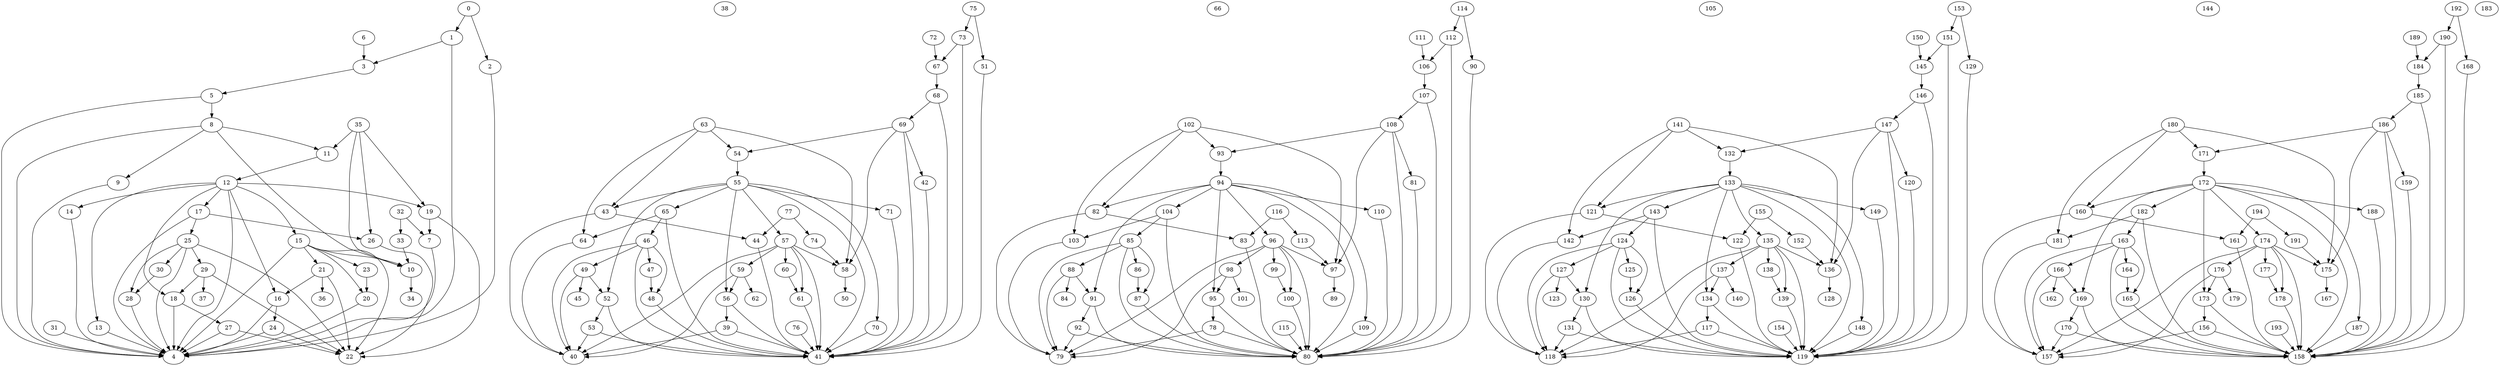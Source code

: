 strict digraph "G" {
0 [weight=5];
1 [weight=3];
2 [weight=4];
3 [weight=3];
4 [weight=4];
5 [weight=4];
6 [weight=3];
7 [weight=5];
8 [weight=4];
9 [weight=3];
10 [weight=4];
11 [weight=3];
12 [weight=1];
13 [weight=3];
14 [weight=2];
15 [weight=3];
16 [weight=3];
17 [weight=4];
18 [weight=4];
19 [weight=2];
20 [weight=6];
21 [weight=3];
22 [weight=2];
23 [weight=5];
24 [weight=4];
25 [weight=3];
26 [weight=3];
27 [weight=4];
28 [weight=4];
29 [weight=4];
30 [weight=3];
31 [weight=7];
32 [weight=4];
33 [weight=4];
34 [weight=4];
35 [weight=3];
36 [weight=4];
37 [weight=4];
38 [weight=2];
39 [weight=2];
40 [weight=3];
41 [weight=4];
42 [weight=2];
43 [weight=3];
44 [weight=5];
45 [weight=3];
46 [weight=3];
47 [weight=5];
48 [weight=4];
49 [weight=5];
50 [weight=4];
51 [weight=2];
52 [weight=5];
53 [weight=7];
54 [weight=4];
55 [weight=4];
56 [weight=3];
57 [weight=3];
58 [weight=6];
59 [weight=5];
60 [weight=4];
61 [weight=4];
62 [weight=2];
63 [weight=2];
64 [weight=3];
65 [weight=2];
66 [weight=4];
67 [weight=4];
68 [weight=5];
69 [weight=3];
70 [weight=5];
71 [weight=3];
72 [weight=5];
73 [weight=4];
74 [weight=6];
75 [weight=3];
76 [weight=4];
77 [weight=3];
78 [weight=4];
79 [weight=4];
80 [weight=3];
81 [weight=3];
82 [weight=3];
83 [weight=4];
84 [weight=3];
85 [weight=3];
86 [weight=5];
87 [weight=3];
88 [weight=3];
89 [weight=1];
90 [weight=3];
91 [weight=4];
92 [weight=3];
93 [weight=3];
94 [weight=3];
95 [weight=3];
96 [weight=5];
97 [weight=3];
98 [weight=5];
99 [weight=5];
100 [weight=2];
101 [weight=5];
102 [weight=2];
103 [weight=3];
104 [weight=4];
105 [weight=5];
106 [weight=5];
107 [weight=3];
108 [weight=3];
109 [weight=3];
110 [weight=5];
111 [weight=3];
112 [weight=4];
113 [weight=4];
114 [weight=2];
115 [weight=4];
116 [weight=3];
117 [weight=2];
118 [weight=4];
119 [weight=1];
120 [weight=2];
121 [weight=2];
122 [weight=3];
123 [weight=4];
124 [weight=4];
125 [weight=2];
126 [weight=6];
127 [weight=4];
128 [weight=4];
129 [weight=4];
130 [weight=3];
131 [weight=2];
132 [weight=3];
133 [weight=5];
134 [weight=2];
135 [weight=5];
136 [weight=2];
137 [weight=4];
138 [weight=5];
139 [weight=3];
140 [weight=3];
141 [weight=4];
142 [weight=3];
143 [weight=4];
144 [weight=3];
145 [weight=4];
146 [weight=2];
147 [weight=4];
148 [weight=3];
149 [weight=5];
150 [weight=4];
151 [weight=3];
152 [weight=3];
153 [weight=4];
154 [weight=3];
155 [weight=3];
156 [weight=4];
157 [weight=5];
158 [weight=3];
159 [weight=3];
160 [weight=4];
161 [weight=3];
162 [weight=2];
163 [weight=5];
164 [weight=3];
165 [weight=3];
166 [weight=5];
167 [weight=3];
168 [weight=3];
169 [weight=6];
170 [weight=3];
171 [weight=5];
172 [weight=3];
173 [weight=4];
174 [weight=4];
175 [weight=3];
176 [weight=2];
177 [weight=3];
178 [weight=5];
179 [weight=4];
180 [weight=4];
181 [weight=1];
182 [weight=3];
183 [weight=4];
184 [weight=3];
185 [weight=2];
186 [weight=3];
187 [weight=5];
188 [weight=3];
189 [weight=3];
190 [weight=3];
191 [weight=5];
192 [weight=3];
193 [weight=2];
194 [weight=3];
0 -> 1 [size=3];
0 -> 2 [size=3];
1 -> 3 [size=3];
1 -> 4 [size=2];
2 -> 4 [size=1];
3 -> 5 [size=1];
5 -> 4 [size=1];
5 -> 8 [size=2];
6 -> 3 [size=2];
7 -> 4 [size=2];
8 -> 4 [size=2];
8 -> 9 [size=2];
8 -> 10 [size=4];
8 -> 11 [size=3];
9 -> 4 [size=1];
10 -> 34 [size=4];
11 -> 12 [size=2];
12 -> 4 [size=2];
12 -> 13 [size=2];
12 -> 14 [size=3];
12 -> 15 [size=2];
12 -> 16 [size=4];
12 -> 17 [size=3];
12 -> 18 [size=1];
12 -> 19 [size=3];
13 -> 4 [size=3];
14 -> 4 [size=2];
15 -> 4 [size=1];
15 -> 20 [size=2];
15 -> 10 [size=3];
15 -> 21 [size=2];
15 -> 22 [size=3];
15 -> 23 [size=1];
16 -> 4 [size=3];
16 -> 24 [size=3];
17 -> 4 [size=4];
17 -> 25 [size=3];
17 -> 26 [size=2];
18 -> 4 [size=1];
18 -> 27 [size=4];
19 -> 7 [size=2];
19 -> 22 [size=3];
20 -> 4 [size=2];
21 -> 16 [size=3];
21 -> 22 [size=4];
21 -> 36 [size=3];
23 -> 20 [size=3];
24 -> 4 [size=4];
24 -> 22 [size=2];
25 -> 4 [size=2];
25 -> 28 [size=2];
25 -> 29 [size=2];
25 -> 22 [size=3];
25 -> 30 [size=3];
26 -> 22 [size=3];
27 -> 4 [size=3];
27 -> 22 [size=3];
28 -> 4 [size=1];
29 -> 18 [size=3];
29 -> 22 [size=4];
29 -> 37 [size=3];
30 -> 28 [size=3];
31 -> 4 [size=2];
32 -> 7 [size=2];
32 -> 33 [size=4];
33 -> 10 [size=2];
35 -> 19 [size=4];
35 -> 10 [size=3];
35 -> 11 [size=3];
35 -> 26 [size=3];
39 -> 40 [size=3];
39 -> 41 [size=2];
42 -> 41 [size=2];
43 -> 40 [size=3];
43 -> 44 [size=3];
44 -> 41 [size=4];
46 -> 40 [size=1];
46 -> 47 [size=2];
46 -> 48 [size=3];
46 -> 49 [size=3];
46 -> 41 [size=1];
47 -> 48 [size=4];
48 -> 41 [size=3];
49 -> 40 [size=3];
49 -> 45 [size=2];
49 -> 52 [size=2];
51 -> 41 [size=1];
52 -> 41 [size=2];
52 -> 53 [size=4];
53 -> 40 [size=2];
53 -> 41 [size=2];
54 -> 55 [size=3];
55 -> 43 [size=3];
55 -> 52 [size=3];
55 -> 56 [size=4];
55 -> 57 [size=3];
55 -> 65 [size=2];
55 -> 41 [size=1];
55 -> 70 [size=3];
55 -> 71 [size=3];
56 -> 39 [size=3];
56 -> 41 [size=3];
57 -> 40 [size=4];
57 -> 58 [size=3];
57 -> 59 [size=4];
57 -> 41 [size=4];
57 -> 60 [size=1];
57 -> 61 [size=3];
58 -> 50 [size=2];
59 -> 40 [size=2];
59 -> 56 [size=4];
59 -> 62 [size=3];
60 -> 61 [size=4];
61 -> 41 [size=1];
63 -> 43 [size=3];
63 -> 54 [size=3];
63 -> 58 [size=1];
63 -> 64 [size=2];
64 -> 40 [size=1];
65 -> 46 [size=1];
65 -> 64 [size=1];
65 -> 41 [size=1];
67 -> 68 [size=5];
68 -> 41 [size=3];
68 -> 69 [size=2];
69 -> 42 [size=2];
69 -> 54 [size=3];
69 -> 58 [size=2];
69 -> 41 [size=2];
70 -> 41 [size=2];
71 -> 41 [size=2];
72 -> 67 [size=1];
73 -> 67 [size=2];
73 -> 41 [size=2];
74 -> 58 [size=3];
75 -> 51 [size=2];
75 -> 73 [size=2];
76 -> 41 [size=3];
77 -> 44 [size=2];
77 -> 74 [size=1];
78 -> 79 [size=2];
78 -> 80 [size=3];
81 -> 80 [size=3];
82 -> 79 [size=1];
82 -> 83 [size=3];
83 -> 80 [size=3];
85 -> 79 [size=2];
85 -> 86 [size=1];
85 -> 87 [size=3];
85 -> 88 [size=3];
85 -> 80 [size=1];
86 -> 87 [size=2];
87 -> 80 [size=1];
88 -> 79 [size=2];
88 -> 84 [size=2];
88 -> 91 [size=3];
90 -> 80 [size=2];
91 -> 80 [size=3];
91 -> 92 [size=2];
92 -> 79 [size=3];
92 -> 80 [size=3];
93 -> 94 [size=2];
94 -> 82 [size=2];
94 -> 91 [size=2];
94 -> 95 [size=3];
94 -> 96 [size=3];
94 -> 104 [size=5];
94 -> 80 [size=3];
94 -> 109 [size=3];
94 -> 110 [size=3];
95 -> 78 [size=1];
95 -> 80 [size=3];
96 -> 79 [size=4];
96 -> 97 [size=2];
96 -> 98 [size=3];
96 -> 80 [size=2];
96 -> 99 [size=2];
96 -> 100 [size=2];
97 -> 89 [size=4];
98 -> 79 [size=3];
98 -> 95 [size=2];
98 -> 101 [size=2];
99 -> 100 [size=2];
100 -> 80 [size=4];
102 -> 82 [size=2];
102 -> 93 [size=3];
102 -> 97 [size=3];
102 -> 103 [size=4];
103 -> 79 [size=2];
104 -> 85 [size=1];
104 -> 103 [size=2];
104 -> 80 [size=3];
106 -> 107 [size=2];
107 -> 80 [size=1];
107 -> 108 [size=3];
108 -> 81 [size=4];
108 -> 93 [size=2];
108 -> 97 [size=3];
108 -> 80 [size=3];
109 -> 80 [size=3];
110 -> 80 [size=2];
111 -> 106 [size=2];
112 -> 106 [size=3];
112 -> 80 [size=4];
113 -> 97 [size=1];
114 -> 90 [size=2];
114 -> 112 [size=1];
115 -> 80 [size=4];
116 -> 83 [size=3];
116 -> 113 [size=1];
117 -> 118 [size=2];
117 -> 119 [size=4];
120 -> 119 [size=4];
121 -> 118 [size=2];
121 -> 122 [size=3];
122 -> 119 [size=3];
124 -> 118 [size=2];
124 -> 125 [size=2];
124 -> 126 [size=2];
124 -> 127 [size=3];
124 -> 119 [size=2];
125 -> 126 [size=2];
126 -> 119 [size=2];
127 -> 118 [size=3];
127 -> 123 [size=2];
127 -> 130 [size=1];
129 -> 119 [size=3];
130 -> 119 [size=1];
130 -> 131 [size=3];
131 -> 118 [size=4];
131 -> 119 [size=2];
132 -> 133 [size=3];
133 -> 121 [size=1];
133 -> 130 [size=3];
133 -> 134 [size=2];
133 -> 135 [size=3];
133 -> 143 [size=1];
133 -> 119 [size=2];
133 -> 148 [size=2];
133 -> 149 [size=3];
134 -> 117 [size=2];
134 -> 119 [size=3];
135 -> 118 [size=2];
135 -> 136 [size=2];
135 -> 137 [size=1];
135 -> 119 [size=4];
135 -> 138 [size=3];
135 -> 139 [size=2];
136 -> 128 [size=1];
137 -> 118 [size=2];
137 -> 134 [size=4];
137 -> 140 [size=4];
138 -> 139 [size=2];
139 -> 119 [size=2];
141 -> 121 [size=3];
141 -> 132 [size=4];
141 -> 136 [size=4];
141 -> 142 [size=3];
142 -> 118 [size=4];
143 -> 124 [size=3];
143 -> 142 [size=2];
143 -> 119 [size=2];
145 -> 146 [size=2];
146 -> 119 [size=3];
146 -> 147 [size=3];
147 -> 120 [size=3];
147 -> 132 [size=2];
147 -> 136 [size=3];
147 -> 119 [size=2];
148 -> 119 [size=2];
149 -> 119 [size=2];
150 -> 145 [size=1];
151 -> 145 [size=1];
151 -> 119 [size=2];
152 -> 136 [size=1];
153 -> 129 [size=3];
153 -> 151 [size=1];
154 -> 119 [size=3];
155 -> 122 [size=4];
155 -> 152 [size=1];
156 -> 157 [size=3];
156 -> 158 [size=4];
159 -> 158 [size=3];
160 -> 157 [size=3];
160 -> 161 [size=3];
161 -> 158 [size=2];
163 -> 157 [size=2];
163 -> 164 [size=2];
163 -> 165 [size=2];
163 -> 166 [size=3];
163 -> 158 [size=1];
164 -> 165 [size=1];
165 -> 158 [size=3];
166 -> 157 [size=3];
166 -> 162 [size=2];
166 -> 169 [size=3];
168 -> 158 [size=4];
169 -> 158 [size=4];
169 -> 170 [size=3];
170 -> 157 [size=4];
170 -> 158 [size=3];
171 -> 172 [size=3];
172 -> 160 [size=2];
172 -> 169 [size=1];
172 -> 173 [size=2];
172 -> 174 [size=1];
172 -> 182 [size=3];
172 -> 158 [size=2];
172 -> 187 [size=1];
172 -> 188 [size=3];
173 -> 156 [size=4];
173 -> 158 [size=2];
174 -> 157 [size=4];
174 -> 175 [size=3];
174 -> 176 [size=2];
174 -> 158 [size=3];
174 -> 177 [size=3];
174 -> 178 [size=2];
175 -> 167 [size=4];
176 -> 157 [size=2];
176 -> 173 [size=5];
176 -> 179 [size=4];
177 -> 178 [size=2];
178 -> 158 [size=2];
180 -> 160 [size=1];
180 -> 171 [size=2];
180 -> 175 [size=2];
180 -> 181 [size=2];
181 -> 157 [size=3];
182 -> 163 [size=3];
182 -> 181 [size=3];
182 -> 158 [size=1];
184 -> 185 [size=4];
185 -> 158 [size=1];
185 -> 186 [size=2];
186 -> 159 [size=2];
186 -> 171 [size=2];
186 -> 175 [size=3];
186 -> 158 [size=2];
187 -> 158 [size=2];
188 -> 158 [size=4];
189 -> 184 [size=2];
190 -> 184 [size=4];
190 -> 158 [size=2];
191 -> 175 [size=2];
192 -> 168 [size=1];
192 -> 190 [size=2];
193 -> 158 [size=3];
194 -> 161 [size=1];
194 -> 191 [size=2];
}
